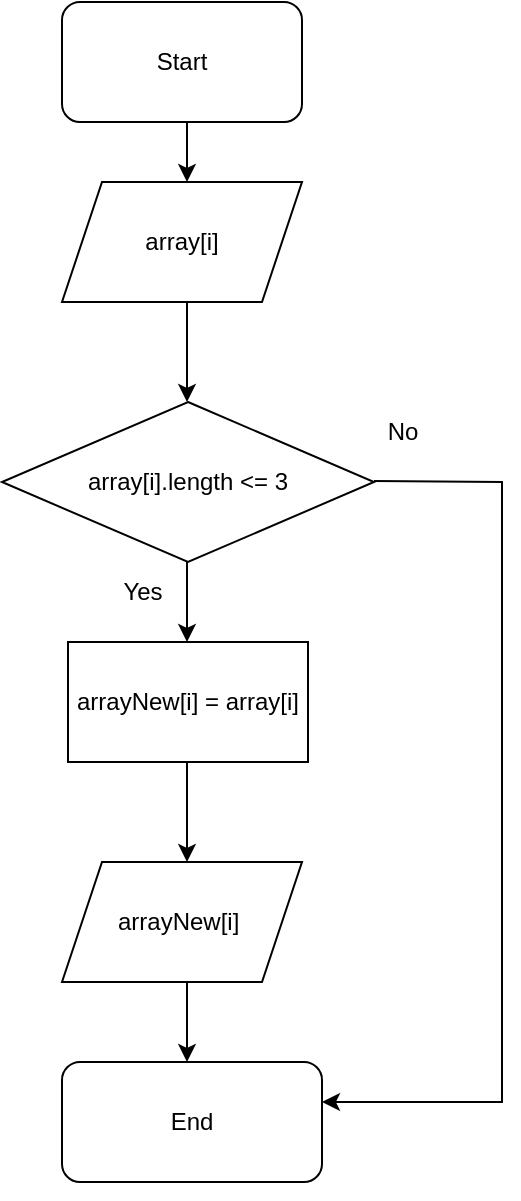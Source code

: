 <mxfile version="20.8.13" type="device"><diagram id="tZ8zLNlzouGGNwBcT2px" name="Страница 1"><mxGraphModel dx="1050" dy="581" grid="1" gridSize="10" guides="1" tooltips="1" connect="1" arrows="1" fold="1" page="1" pageScale="1" pageWidth="827" pageHeight="1169" math="0" shadow="0"><root><mxCell id="0"/><mxCell id="1" parent="0"/><mxCell id="HNGnJQdmYQq6DUHvJR13-1" value="Start" style="rounded=1;whiteSpace=wrap;html=1;" parent="1" vertex="1"><mxGeometry x="310" y="70" width="120" height="60" as="geometry"/></mxCell><mxCell id="LEMVcz-s6CFrxRdCoy9D-1" value="array[i].length &amp;lt;= 3" style="rhombus;whiteSpace=wrap;html=1;" vertex="1" parent="1"><mxGeometry x="280" y="270" width="186" height="80" as="geometry"/></mxCell><mxCell id="LEMVcz-s6CFrxRdCoy9D-2" value="arrayNew[i] = array[i]" style="rounded=0;whiteSpace=wrap;html=1;" vertex="1" parent="1"><mxGeometry x="313" y="390" width="120" height="60" as="geometry"/></mxCell><mxCell id="LEMVcz-s6CFrxRdCoy9D-5" value="" style="endArrow=classic;html=1;rounded=0;" edge="1" parent="1"><mxGeometry width="50" height="50" relative="1" as="geometry"><mxPoint x="372.5" y="350" as="sourcePoint"/><mxPoint x="372.5" y="390" as="targetPoint"/></mxGeometry></mxCell><mxCell id="LEMVcz-s6CFrxRdCoy9D-6" value="Yes" style="text;html=1;align=center;verticalAlign=middle;resizable=0;points=[];autosize=1;strokeColor=none;fillColor=none;" vertex="1" parent="1"><mxGeometry x="330" y="350" width="40" height="30" as="geometry"/></mxCell><mxCell id="LEMVcz-s6CFrxRdCoy9D-7" value="" style="endArrow=classic;html=1;rounded=0;" edge="1" parent="1"><mxGeometry width="50" height="50" relative="1" as="geometry"><mxPoint x="466" y="309.5" as="sourcePoint"/><mxPoint x="440" y="620" as="targetPoint"/><Array as="points"><mxPoint x="530" y="310"/><mxPoint x="530" y="620"/></Array></mxGeometry></mxCell><mxCell id="LEMVcz-s6CFrxRdCoy9D-8" value="" style="endArrow=classic;html=1;rounded=0;" edge="1" parent="1"><mxGeometry width="50" height="50" relative="1" as="geometry"><mxPoint x="372.5" y="130" as="sourcePoint"/><mxPoint x="372.5" y="160" as="targetPoint"/></mxGeometry></mxCell><mxCell id="LEMVcz-s6CFrxRdCoy9D-9" value="" style="endArrow=classic;html=1;rounded=0;" edge="1" parent="1"><mxGeometry width="50" height="50" relative="1" as="geometry"><mxPoint x="372.5" y="220" as="sourcePoint"/><mxPoint x="372.5" y="270" as="targetPoint"/></mxGeometry></mxCell><mxCell id="LEMVcz-s6CFrxRdCoy9D-10" value="No" style="text;html=1;align=center;verticalAlign=middle;resizable=0;points=[];autosize=1;strokeColor=none;fillColor=none;" vertex="1" parent="1"><mxGeometry x="460" y="270" width="40" height="30" as="geometry"/></mxCell><mxCell id="LEMVcz-s6CFrxRdCoy9D-11" value="arrayNew[i]&amp;nbsp;" style="shape=parallelogram;perimeter=parallelogramPerimeter;whiteSpace=wrap;html=1;fixedSize=1;" vertex="1" parent="1"><mxGeometry x="310" y="500" width="120" height="60" as="geometry"/></mxCell><mxCell id="LEMVcz-s6CFrxRdCoy9D-12" value="" style="endArrow=classic;html=1;rounded=0;" edge="1" parent="1"><mxGeometry width="50" height="50" relative="1" as="geometry"><mxPoint x="372.5" y="450" as="sourcePoint"/><mxPoint x="372.5" y="500" as="targetPoint"/></mxGeometry></mxCell><mxCell id="LEMVcz-s6CFrxRdCoy9D-13" value="End" style="rounded=1;whiteSpace=wrap;html=1;" vertex="1" parent="1"><mxGeometry x="310" y="600" width="130" height="60" as="geometry"/></mxCell><mxCell id="LEMVcz-s6CFrxRdCoy9D-14" value="array[i]" style="shape=parallelogram;perimeter=parallelogramPerimeter;whiteSpace=wrap;html=1;fixedSize=1;" vertex="1" parent="1"><mxGeometry x="310" y="160" width="120" height="60" as="geometry"/></mxCell><mxCell id="LEMVcz-s6CFrxRdCoy9D-18" value="" style="endArrow=classic;html=1;rounded=0;" edge="1" parent="1"><mxGeometry width="50" height="50" relative="1" as="geometry"><mxPoint x="372.5" y="560" as="sourcePoint"/><mxPoint x="372.5" y="600" as="targetPoint"/></mxGeometry></mxCell><mxCell id="LEMVcz-s6CFrxRdCoy9D-19" style="edgeStyle=orthogonalEdgeStyle;rounded=0;orthogonalLoop=1;jettySize=auto;html=1;exitX=0.5;exitY=1;exitDx=0;exitDy=0;" edge="1" parent="1" source="LEMVcz-s6CFrxRdCoy9D-13" target="LEMVcz-s6CFrxRdCoy9D-13"><mxGeometry relative="1" as="geometry"/></mxCell></root></mxGraphModel></diagram></mxfile>